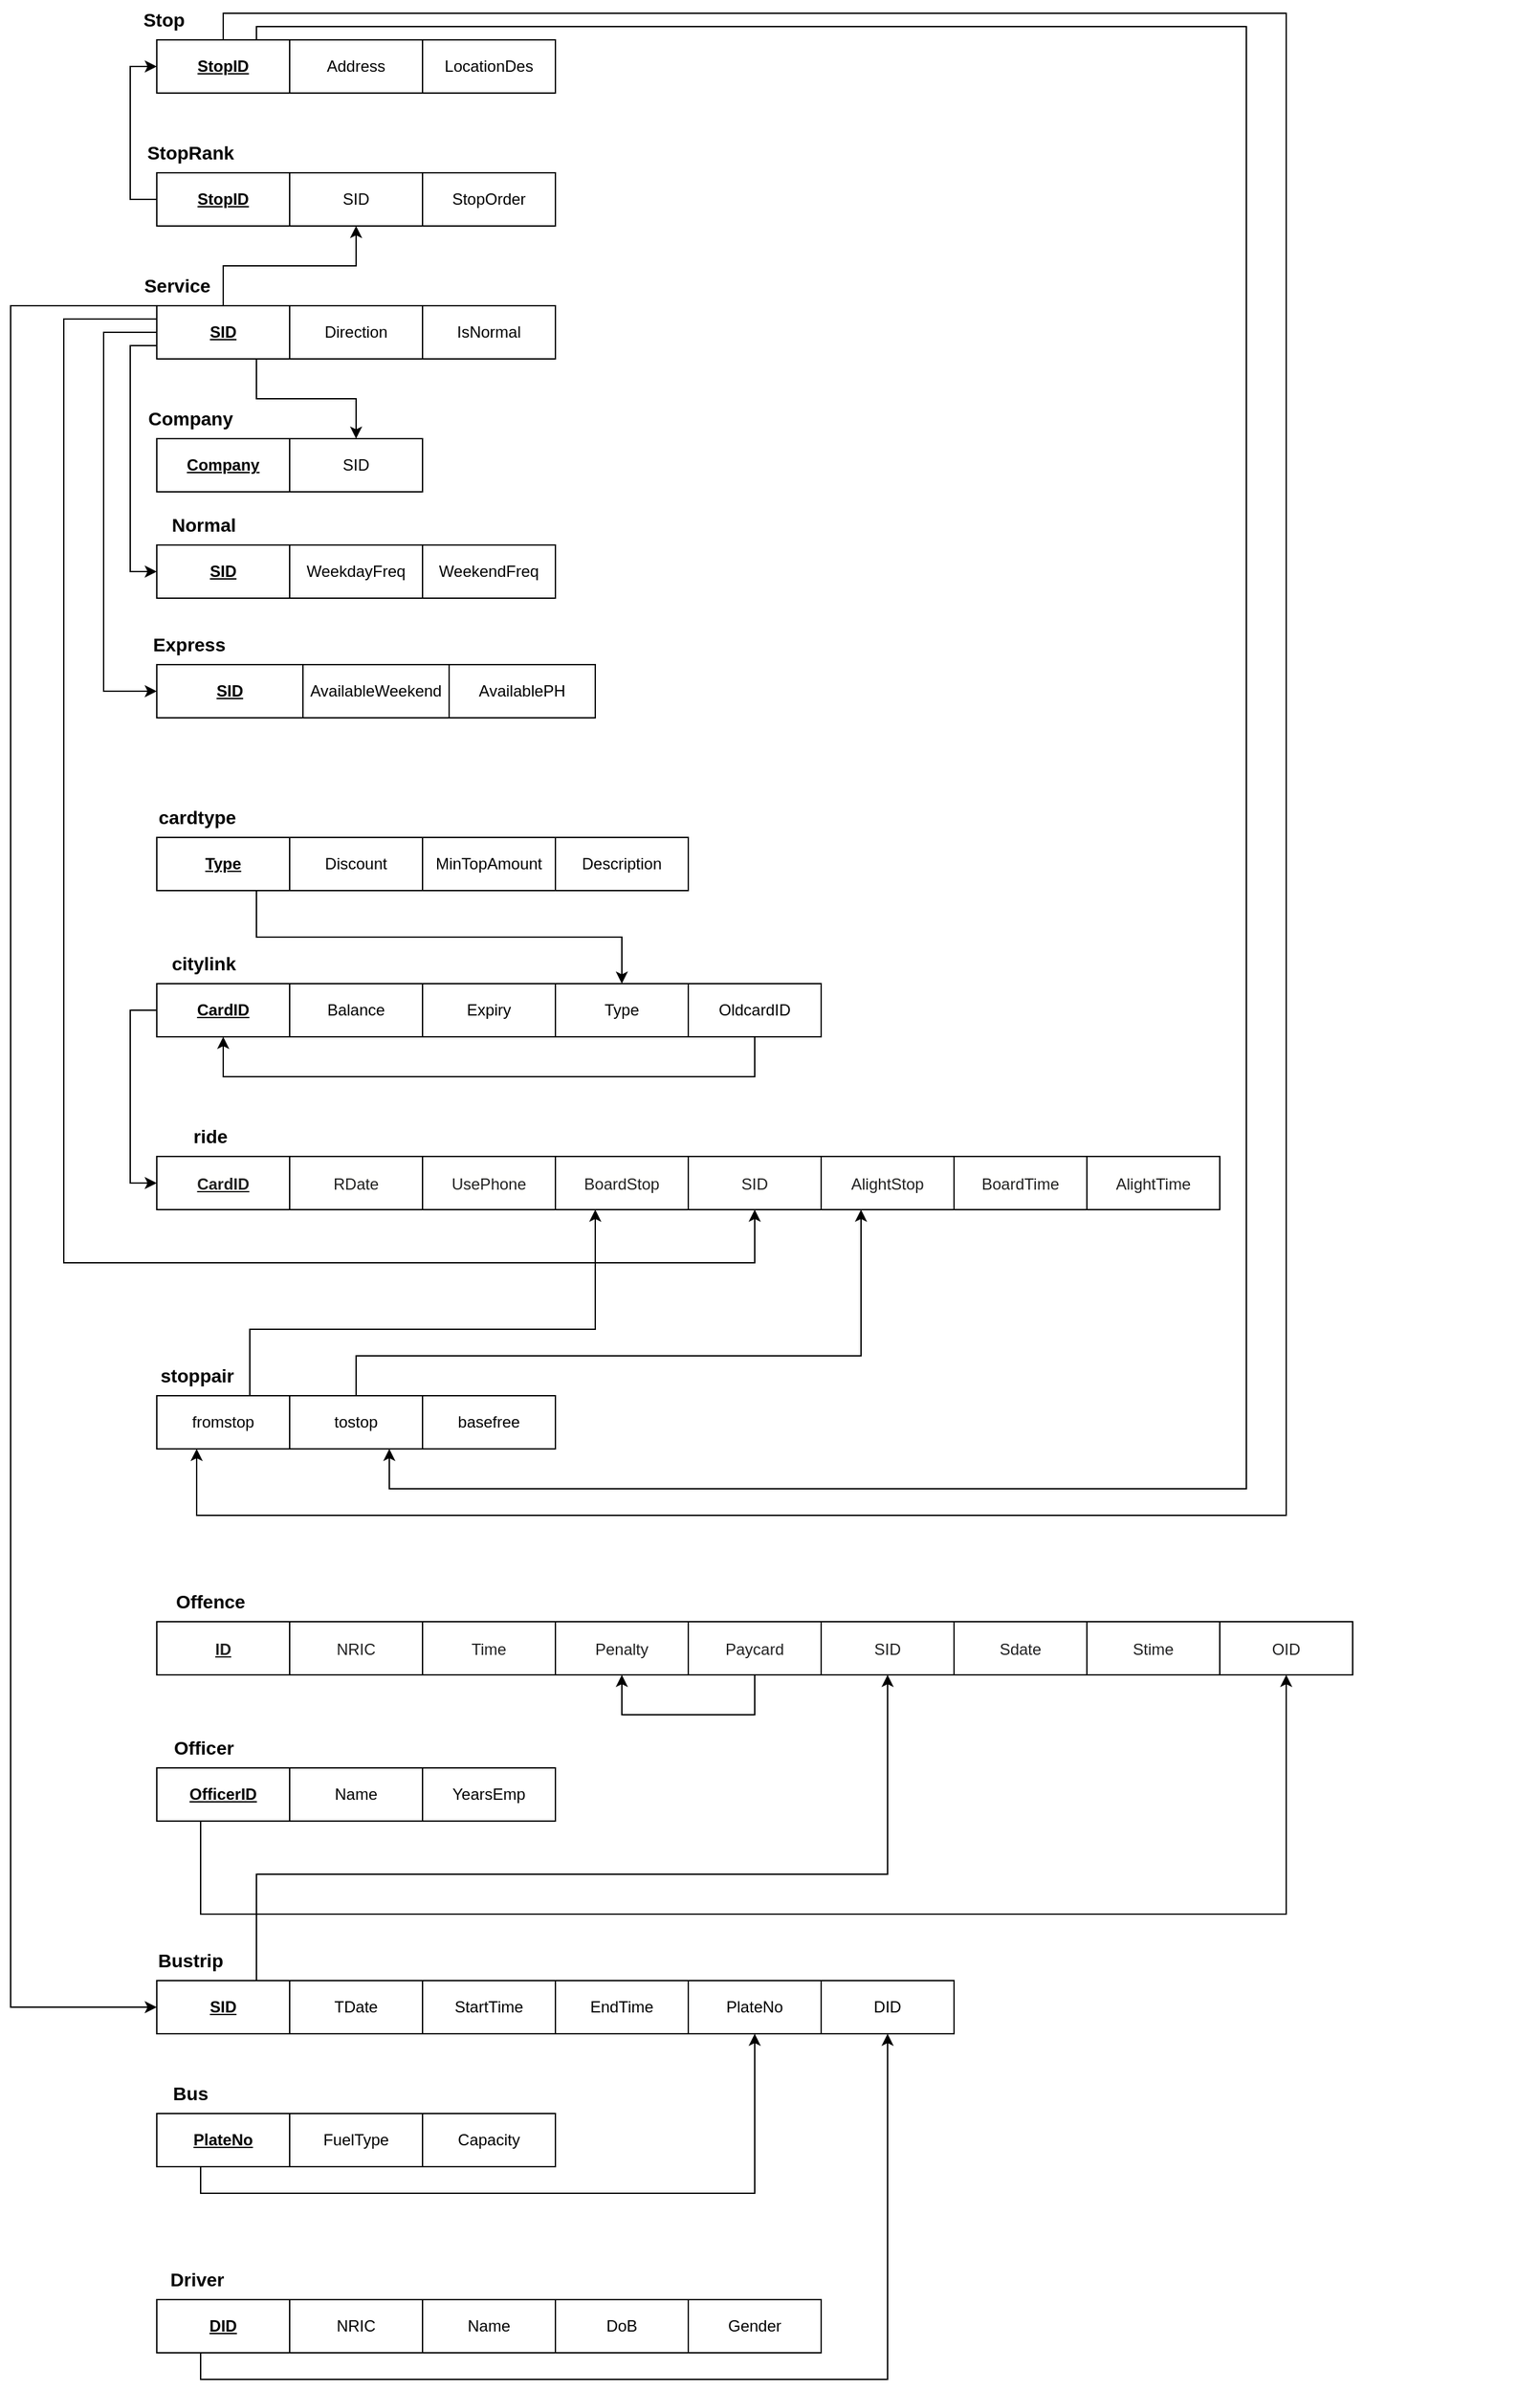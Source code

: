 <mxfile version="21.1.2" type="google">
  <diagram name="Trang-1" id="fohrESQI9anB7jdglD0q">
    <mxGraphModel grid="1" page="1" gridSize="10" guides="1" tooltips="1" connect="1" arrows="1" fold="1" pageScale="1" pageWidth="827" pageHeight="1169" math="0" shadow="0">
      <root>
        <mxCell id="0" />
        <mxCell id="1" parent="0" />
        <mxCell id="jKazzLGA4t1OIknXhIyh-10" value="" style="group" vertex="1" connectable="0" parent="1">
          <mxGeometry x="-750" y="1020" width="310" height="70" as="geometry" />
        </mxCell>
        <mxCell id="jKazzLGA4t1OIknXhIyh-1" value="&lt;b&gt;&lt;u&gt;OfficerID&lt;/u&gt;&lt;/b&gt;" style="whiteSpace=wrap;html=1;align=center;" vertex="1" parent="jKazzLGA4t1OIknXhIyh-10">
          <mxGeometry x="10" y="30" width="100" height="40" as="geometry" />
        </mxCell>
        <mxCell id="jKazzLGA4t1OIknXhIyh-2" value="Name" style="whiteSpace=wrap;html=1;" vertex="1" parent="jKazzLGA4t1OIknXhIyh-10">
          <mxGeometry x="110" y="30" width="100" height="40" as="geometry" />
        </mxCell>
        <mxCell id="jKazzLGA4t1OIknXhIyh-6" value="YearsEmp" style="whiteSpace=wrap;html=1;" vertex="1" parent="jKazzLGA4t1OIknXhIyh-10">
          <mxGeometry x="210" y="30" width="100" height="40" as="geometry" />
        </mxCell>
        <mxCell id="jKazzLGA4t1OIknXhIyh-8" value="&lt;b&gt;&lt;font style=&quot;font-size: 14px;&quot;&gt;Officer&lt;/font&gt;&lt;/b&gt;" style="text;html=1;align=center;verticalAlign=middle;resizable=0;points=[];autosize=1;strokeColor=none;fillColor=none;" vertex="1" parent="jKazzLGA4t1OIknXhIyh-10">
          <mxGeometry x="10" width="70" height="30" as="geometry" />
        </mxCell>
        <mxCell id="jKazzLGA4t1OIknXhIyh-43" value="" style="group;fontFamily=Helvetica;" vertex="1" connectable="0" parent="1">
          <mxGeometry x="-740" y="910" width="900" height="70" as="geometry" />
        </mxCell>
        <mxCell id="jKazzLGA4t1OIknXhIyh-23" value="&lt;div style=&quot;color: rgb(33, 33, 33); background-color: rgb(255, 255, 254); line-height: 16px;&quot;&gt;&lt;b&gt;&lt;u&gt;ID&lt;/u&gt;&lt;/b&gt;&lt;/div&gt;" style="whiteSpace=wrap;html=1;align=center;fontFamily=Helvetica;" vertex="1" parent="jKazzLGA4t1OIknXhIyh-43">
          <mxGeometry y="30" width="100" height="40" as="geometry" />
        </mxCell>
        <mxCell id="jKazzLGA4t1OIknXhIyh-24" value="&lt;div style=&quot;color: rgb(33, 33, 33); background-color: rgb(255, 255, 254); line-height: 16px;&quot;&gt;&lt;div style=&quot;line-height: 16px;&quot;&gt;NRIC&lt;/div&gt;&lt;/div&gt;" style="whiteSpace=wrap;html=1;align=center;fontFamily=Helvetica;" vertex="1" parent="jKazzLGA4t1OIknXhIyh-43">
          <mxGeometry x="100" y="30" width="100" height="40" as="geometry" />
        </mxCell>
        <mxCell id="jKazzLGA4t1OIknXhIyh-25" value="&lt;div style=&quot;color: rgb(33, 33, 33); background-color: rgb(255, 255, 254); line-height: 16px;&quot;&gt;&lt;div style=&quot;line-height: 16px;&quot;&gt;&lt;div style=&quot;line-height: 16px;&quot;&gt;Time&lt;/div&gt;&lt;/div&gt;&lt;/div&gt;" style="whiteSpace=wrap;html=1;align=center;fontFamily=Helvetica;" vertex="1" parent="jKazzLGA4t1OIknXhIyh-43">
          <mxGeometry x="200" y="30" width="100" height="40" as="geometry" />
        </mxCell>
        <mxCell id="jKazzLGA4t1OIknXhIyh-26" value="&lt;div style=&quot;color: rgb(33, 33, 33); background-color: rgb(255, 255, 254); line-height: 16px;&quot;&gt;&lt;div style=&quot;line-height: 16px;&quot;&gt;&lt;div style=&quot;line-height: 16px;&quot;&gt;&lt;div style=&quot;line-height: 16px;&quot;&gt;Penalty&lt;/div&gt;&lt;/div&gt;&lt;/div&gt;&lt;/div&gt;" style="whiteSpace=wrap;html=1;align=center;fontFamily=Helvetica;" vertex="1" parent="jKazzLGA4t1OIknXhIyh-43">
          <mxGeometry x="300" y="30" width="100" height="40" as="geometry" />
        </mxCell>
        <mxCell id="jKazzLGA4t1OIknXhIyh-64" style="edgeStyle=orthogonalEdgeStyle;rounded=0;orthogonalLoop=1;jettySize=auto;html=1;entryX=0.5;entryY=1;entryDx=0;entryDy=0;" edge="1" parent="jKazzLGA4t1OIknXhIyh-43" source="jKazzLGA4t1OIknXhIyh-27" target="jKazzLGA4t1OIknXhIyh-26">
          <mxGeometry relative="1" as="geometry">
            <Array as="points">
              <mxPoint x="450" y="100" />
              <mxPoint x="350" y="100" />
            </Array>
          </mxGeometry>
        </mxCell>
        <mxCell id="jKazzLGA4t1OIknXhIyh-27" value="&lt;div style=&quot;color: rgb(33, 33, 33); background-color: rgb(255, 255, 254); line-height: 16px;&quot;&gt;&lt;div style=&quot;line-height: 16px;&quot;&gt;&lt;div style=&quot;line-height: 16px;&quot;&gt;&lt;div style=&quot;line-height: 16px;&quot;&gt;&lt;div style=&quot;line-height: 16px;&quot;&gt;Paycard&lt;/div&gt;&lt;/div&gt;&lt;/div&gt;&lt;/div&gt;&lt;/div&gt;" style="whiteSpace=wrap;html=1;align=center;fontFamily=Helvetica;" vertex="1" parent="jKazzLGA4t1OIknXhIyh-43">
          <mxGeometry x="400" y="30" width="100" height="40" as="geometry" />
        </mxCell>
        <mxCell id="jKazzLGA4t1OIknXhIyh-28" value="&lt;div style=&quot;color: rgb(33, 33, 33); background-color: rgb(255, 255, 254); line-height: 16px;&quot;&gt;&lt;div style=&quot;line-height: 16px;&quot;&gt;&lt;div style=&quot;line-height: 16px;&quot;&gt;&lt;div style=&quot;line-height: 16px;&quot;&gt;&lt;div style=&quot;line-height: 16px;&quot;&gt;&lt;div style=&quot;line-height: 16px;&quot;&gt;SID&lt;/div&gt;&lt;/div&gt;&lt;/div&gt;&lt;/div&gt;&lt;/div&gt;&lt;/div&gt;" style="whiteSpace=wrap;html=1;align=center;fontFamily=Helvetica;" vertex="1" parent="jKazzLGA4t1OIknXhIyh-43">
          <mxGeometry x="500" y="30" width="100" height="40" as="geometry" />
        </mxCell>
        <mxCell id="jKazzLGA4t1OIknXhIyh-29" value="&lt;b&gt;&lt;font style=&quot;font-size: 14px;&quot;&gt;Offence&lt;/font&gt;&lt;/b&gt;" style="text;html=1;align=center;verticalAlign=middle;resizable=0;points=[];autosize=1;strokeColor=none;fillColor=none;" vertex="1" parent="jKazzLGA4t1OIknXhIyh-43">
          <mxGeometry width="80" height="30" as="geometry" />
        </mxCell>
        <mxCell id="jKazzLGA4t1OIknXhIyh-30" value="&lt;div style=&quot;color: rgb(33, 33, 33); background-color: rgb(255, 255, 254); line-height: 16px;&quot;&gt;&lt;div style=&quot;line-height: 16px;&quot;&gt;&lt;div style=&quot;line-height: 16px;&quot;&gt;&lt;div style=&quot;line-height: 16px;&quot;&gt;&lt;div style=&quot;line-height: 16px;&quot;&gt;&lt;div style=&quot;line-height: 16px;&quot;&gt;&lt;div style=&quot;line-height: 16px;&quot;&gt;Sdate&lt;/div&gt;&lt;/div&gt;&lt;/div&gt;&lt;/div&gt;&lt;/div&gt;&lt;/div&gt;&lt;/div&gt;" style="whiteSpace=wrap;html=1;align=center;fontFamily=Helvetica;" vertex="1" parent="jKazzLGA4t1OIknXhIyh-43">
          <mxGeometry x="600" y="30" width="100" height="40" as="geometry" />
        </mxCell>
        <mxCell id="jKazzLGA4t1OIknXhIyh-31" value="&lt;div style=&quot;color: rgb(33, 33, 33); background-color: rgb(255, 255, 254); line-height: 16px;&quot;&gt;&lt;div style=&quot;line-height: 16px;&quot;&gt;&lt;div style=&quot;line-height: 16px;&quot;&gt;&lt;div style=&quot;line-height: 16px;&quot;&gt;&lt;div style=&quot;line-height: 16px;&quot;&gt;&lt;div style=&quot;line-height: 16px;&quot;&gt;&lt;div style=&quot;line-height: 16px;&quot;&gt;&lt;div style=&quot;line-height: 16px;&quot;&gt;Stime&lt;/div&gt;&lt;/div&gt;&lt;/div&gt;&lt;/div&gt;&lt;/div&gt;&lt;/div&gt;&lt;/div&gt;&lt;/div&gt;" style="whiteSpace=wrap;html=1;align=center;fontFamily=Helvetica;" vertex="1" parent="jKazzLGA4t1OIknXhIyh-43">
          <mxGeometry x="700" y="30" width="100" height="40" as="geometry" />
        </mxCell>
        <mxCell id="jKazzLGA4t1OIknXhIyh-32" value="&lt;div style=&quot;color: rgb(33, 33, 33); background-color: rgb(255, 255, 254); line-height: 16px;&quot;&gt;&lt;div style=&quot;line-height: 16px;&quot;&gt;&lt;div style=&quot;line-height: 16px;&quot;&gt;&lt;div style=&quot;line-height: 16px;&quot;&gt;&lt;div style=&quot;line-height: 16px;&quot;&gt;&lt;div style=&quot;line-height: 16px;&quot;&gt;&lt;div style=&quot;line-height: 16px;&quot;&gt;&lt;div style=&quot;line-height: 16px;&quot;&gt;&lt;div style=&quot;line-height: 16px;&quot;&gt;OID&lt;/div&gt;&lt;/div&gt;&lt;/div&gt;&lt;/div&gt;&lt;/div&gt;&lt;/div&gt;&lt;/div&gt;&lt;/div&gt;&lt;/div&gt;" style="whiteSpace=wrap;html=1;align=center;fontFamily=Helvetica;" vertex="1" parent="jKazzLGA4t1OIknXhIyh-43">
          <mxGeometry x="800" y="30" width="100" height="40" as="geometry" />
        </mxCell>
        <mxCell id="jKazzLGA4t1OIknXhIyh-54" value="" style="group" vertex="1" connectable="0" parent="1">
          <mxGeometry x="-740" y="1280" width="300" height="70" as="geometry" />
        </mxCell>
        <mxCell id="jKazzLGA4t1OIknXhIyh-39" value="&lt;b&gt;&lt;u&gt;PlateNo&lt;/u&gt;&lt;/b&gt;" style="whiteSpace=wrap;html=1;align=center;" vertex="1" parent="jKazzLGA4t1OIknXhIyh-54">
          <mxGeometry y="30" width="100" height="40" as="geometry" />
        </mxCell>
        <mxCell id="jKazzLGA4t1OIknXhIyh-40" value="FuelType" style="whiteSpace=wrap;html=1;align=center;" vertex="1" parent="jKazzLGA4t1OIknXhIyh-54">
          <mxGeometry x="100" y="30" width="100" height="40" as="geometry" />
        </mxCell>
        <mxCell id="jKazzLGA4t1OIknXhIyh-41" value="Capacity" style="whiteSpace=wrap;html=1;align=center;" vertex="1" parent="jKazzLGA4t1OIknXhIyh-54">
          <mxGeometry x="200" y="30" width="100" height="40" as="geometry" />
        </mxCell>
        <mxCell id="jKazzLGA4t1OIknXhIyh-42" value="&lt;b&gt;&lt;font style=&quot;font-size: 14px;&quot;&gt;Bus&lt;/font&gt;&lt;/b&gt;" style="text;html=1;align=center;verticalAlign=middle;resizable=0;points=[];autosize=1;strokeColor=none;fillColor=none;" vertex="1" parent="jKazzLGA4t1OIknXhIyh-54">
          <mxGeometry width="50" height="30" as="geometry" />
        </mxCell>
        <mxCell id="jKazzLGA4t1OIknXhIyh-55" value="" style="group" vertex="1" connectable="0" parent="1">
          <mxGeometry x="-740" y="1400" width="500" height="70" as="geometry" />
        </mxCell>
        <mxCell id="jKazzLGA4t1OIknXhIyh-33" value="&lt;b&gt;&lt;u&gt;DID&lt;/u&gt;&lt;/b&gt;" style="whiteSpace=wrap;html=1;align=center;" vertex="1" parent="jKazzLGA4t1OIknXhIyh-55">
          <mxGeometry y="50" width="100" height="40" as="geometry" />
        </mxCell>
        <mxCell id="jKazzLGA4t1OIknXhIyh-34" value="NRIC" style="whiteSpace=wrap;html=1;align=center;" vertex="1" parent="jKazzLGA4t1OIknXhIyh-55">
          <mxGeometry x="100" y="50" width="100" height="40" as="geometry" />
        </mxCell>
        <mxCell id="jKazzLGA4t1OIknXhIyh-35" value="Name" style="whiteSpace=wrap;html=1;align=center;" vertex="1" parent="jKazzLGA4t1OIknXhIyh-55">
          <mxGeometry x="200" y="50" width="100" height="40" as="geometry" />
        </mxCell>
        <mxCell id="jKazzLGA4t1OIknXhIyh-36" value="DoB" style="whiteSpace=wrap;html=1;align=center;" vertex="1" parent="jKazzLGA4t1OIknXhIyh-55">
          <mxGeometry x="300" y="50" width="100" height="40" as="geometry" />
        </mxCell>
        <mxCell id="jKazzLGA4t1OIknXhIyh-37" value="Gender" style="whiteSpace=wrap;html=1;align=center;" vertex="1" parent="jKazzLGA4t1OIknXhIyh-55">
          <mxGeometry x="400" y="50" width="100" height="40" as="geometry" />
        </mxCell>
        <mxCell id="jKazzLGA4t1OIknXhIyh-38" value="&lt;b&gt;&lt;font style=&quot;font-size: 14px;&quot;&gt;Driver&lt;/font&gt;&lt;/b&gt;" style="text;html=1;align=center;verticalAlign=middle;resizable=0;points=[];autosize=1;strokeColor=none;fillColor=none;" vertex="1" parent="jKazzLGA4t1OIknXhIyh-55">
          <mxGeometry y="20" width="60" height="30" as="geometry" />
        </mxCell>
        <mxCell id="jKazzLGA4t1OIknXhIyh-56" value="" style="group" vertex="1" connectable="0" parent="1">
          <mxGeometry x="-750" y="1180" width="610" height="70" as="geometry" />
        </mxCell>
        <mxCell id="EUw8EhEZ4q8oBvskHvC--5" style="edgeStyle=orthogonalEdgeStyle;rounded=0;orthogonalLoop=1;jettySize=auto;html=1;exitX=0;exitY=0.5;exitDx=0;exitDy=0;" edge="1" parent="jKazzLGA4t1OIknXhIyh-56" source="jKazzLGA4t1OIknXhIyh-44">
          <mxGeometry relative="1" as="geometry">
            <mxPoint x="10.235" y="50" as="targetPoint" />
          </mxGeometry>
        </mxCell>
        <mxCell id="jKazzLGA4t1OIknXhIyh-44" value="&lt;b&gt;&lt;u&gt;SID&lt;/u&gt;&lt;/b&gt;" style="whiteSpace=wrap;html=1;align=center;" vertex="1" parent="jKazzLGA4t1OIknXhIyh-56">
          <mxGeometry x="10" y="30" width="100" height="40" as="geometry" />
        </mxCell>
        <mxCell id="jKazzLGA4t1OIknXhIyh-45" value="TDate" style="whiteSpace=wrap;html=1;align=center;" vertex="1" parent="jKazzLGA4t1OIknXhIyh-56">
          <mxGeometry x="110" y="30" width="100" height="40" as="geometry" />
        </mxCell>
        <mxCell id="jKazzLGA4t1OIknXhIyh-46" value="StartTime" style="whiteSpace=wrap;html=1;align=center;" vertex="1" parent="jKazzLGA4t1OIknXhIyh-56">
          <mxGeometry x="210" y="30" width="100" height="40" as="geometry" />
        </mxCell>
        <mxCell id="jKazzLGA4t1OIknXhIyh-47" value="EndTime" style="whiteSpace=wrap;html=1;align=center;" vertex="1" parent="jKazzLGA4t1OIknXhIyh-56">
          <mxGeometry x="310" y="30" width="100" height="40" as="geometry" />
        </mxCell>
        <mxCell id="jKazzLGA4t1OIknXhIyh-48" value="PlateNo" style="whiteSpace=wrap;html=1;align=center;" vertex="1" parent="jKazzLGA4t1OIknXhIyh-56">
          <mxGeometry x="410" y="30" width="100" height="40" as="geometry" />
        </mxCell>
        <mxCell id="jKazzLGA4t1OIknXhIyh-49" value="DID" style="whiteSpace=wrap;html=1;align=center;" vertex="1" parent="jKazzLGA4t1OIknXhIyh-56">
          <mxGeometry x="510" y="30" width="100" height="40" as="geometry" />
        </mxCell>
        <mxCell id="jKazzLGA4t1OIknXhIyh-50" value="&lt;font style=&quot;font-size: 14px;&quot;&gt;&lt;b&gt;Bustrip&lt;/b&gt;&lt;/font&gt;" style="text;html=1;align=center;verticalAlign=middle;resizable=0;points=[];autosize=1;strokeColor=none;fillColor=none;" vertex="1" parent="jKazzLGA4t1OIknXhIyh-56">
          <mxGeometry width="70" height="30" as="geometry" />
        </mxCell>
        <mxCell id="jKazzLGA4t1OIknXhIyh-58" style="edgeStyle=orthogonalEdgeStyle;rounded=0;orthogonalLoop=1;jettySize=auto;html=1;entryX=0.5;entryY=1;entryDx=0;entryDy=0;" edge="1" parent="1" source="jKazzLGA4t1OIknXhIyh-1" target="jKazzLGA4t1OIknXhIyh-32">
          <mxGeometry relative="1" as="geometry">
            <mxPoint x="313" y="1370" as="targetPoint" />
            <Array as="points">
              <mxPoint x="-707" y="1160" />
              <mxPoint x="110" y="1160" />
            </Array>
          </mxGeometry>
        </mxCell>
        <mxCell id="jKazzLGA4t1OIknXhIyh-60" style="edgeStyle=orthogonalEdgeStyle;rounded=0;orthogonalLoop=1;jettySize=auto;html=1;entryX=0.5;entryY=1;entryDx=0;entryDy=0;" edge="1" parent="1" source="jKazzLGA4t1OIknXhIyh-39" target="jKazzLGA4t1OIknXhIyh-48">
          <mxGeometry relative="1" as="geometry">
            <Array as="points">
              <mxPoint x="-707" y="1370" />
              <mxPoint x="-290" y="1370" />
            </Array>
            <mxPoint x="-290" y="1280" as="targetPoint" />
          </mxGeometry>
        </mxCell>
        <mxCell id="jKazzLGA4t1OIknXhIyh-61" style="edgeStyle=orthogonalEdgeStyle;rounded=0;orthogonalLoop=1;jettySize=auto;html=1;entryX=0.5;entryY=1;entryDx=0;entryDy=0;" edge="1" parent="1" source="jKazzLGA4t1OIknXhIyh-33" target="jKazzLGA4t1OIknXhIyh-49">
          <mxGeometry relative="1" as="geometry">
            <Array as="points">
              <mxPoint x="-707" y="1510" />
              <mxPoint x="-190" y="1510" />
            </Array>
          </mxGeometry>
        </mxCell>
        <mxCell id="t45wqodUu4C3QuuON0F5-1" value="" style="group" connectable="0" vertex="1" parent="1">
          <mxGeometry x="-760" y="-280" width="300" height="70" as="geometry" />
        </mxCell>
        <mxCell id="t45wqodUu4C3QuuON0F5-2" value="&lt;b&gt;&lt;u&gt;StopID&lt;/u&gt;&lt;/b&gt;" style="whiteSpace=wrap;html=1;align=center;" vertex="1" parent="t45wqodUu4C3QuuON0F5-1">
          <mxGeometry x="20" y="30" width="100" height="40" as="geometry" />
        </mxCell>
        <mxCell id="t45wqodUu4C3QuuON0F5-5" value="&lt;b&gt;&lt;font style=&quot;font-size: 14px;&quot;&gt;Stop&lt;/font&gt;&lt;/b&gt;" style="text;html=1;align=center;verticalAlign=middle;resizable=0;points=[];autosize=1;strokeColor=none;fillColor=none;" vertex="1" parent="t45wqodUu4C3QuuON0F5-1">
          <mxGeometry width="50" height="30" as="geometry" />
        </mxCell>
        <mxCell id="t45wqodUu4C3QuuON0F5-8" value="Address" style="whiteSpace=wrap;html=1;align=center;" vertex="1" parent="t45wqodUu4C3QuuON0F5-1">
          <mxGeometry x="120" y="30" width="100" height="40" as="geometry" />
        </mxCell>
        <mxCell id="t45wqodUu4C3QuuON0F5-9" value="LocationDes" style="whiteSpace=wrap;html=1;align=center;" vertex="1" parent="t45wqodUu4C3QuuON0F5-1">
          <mxGeometry x="220" y="30" width="100" height="40" as="geometry" />
        </mxCell>
        <mxCell id="t45wqodUu4C3QuuON0F5-11" value="" style="group" connectable="0" vertex="1" parent="1">
          <mxGeometry x="-740" y="-180" width="300" height="70" as="geometry" />
        </mxCell>
        <mxCell id="t45wqodUu4C3QuuON0F5-12" value="&lt;b&gt;&lt;u&gt;StopID&lt;/u&gt;&lt;/b&gt;" style="whiteSpace=wrap;html=1;align=center;" vertex="1" parent="t45wqodUu4C3QuuON0F5-11">
          <mxGeometry y="30" width="100" height="40" as="geometry" />
        </mxCell>
        <mxCell id="t45wqodUu4C3QuuON0F5-13" value="SID" style="whiteSpace=wrap;html=1;align=center;" vertex="1" parent="t45wqodUu4C3QuuON0F5-11">
          <mxGeometry x="100" y="30" width="100" height="40" as="geometry" />
        </mxCell>
        <mxCell id="t45wqodUu4C3QuuON0F5-14" value="StopOrder" style="whiteSpace=wrap;html=1;align=center;" vertex="1" parent="t45wqodUu4C3QuuON0F5-11">
          <mxGeometry x="200" y="30" width="100" height="40" as="geometry" />
        </mxCell>
        <mxCell id="t45wqodUu4C3QuuON0F5-15" value="&lt;b&gt;&lt;font style=&quot;font-size: 14px;&quot;&gt;StopRank&lt;/font&gt;&lt;/b&gt;" style="text;html=1;align=center;verticalAlign=middle;resizable=0;points=[];autosize=1;strokeColor=none;fillColor=none;" vertex="1" parent="t45wqodUu4C3QuuON0F5-11">
          <mxGeometry x="-20" width="90" height="30" as="geometry" />
        </mxCell>
        <mxCell id="t45wqodUu4C3QuuON0F5-16" value="" style="group" connectable="0" vertex="1" parent="1">
          <mxGeometry x="-740" y="-80" width="300" height="70" as="geometry" />
        </mxCell>
        <mxCell id="t45wqodUu4C3QuuON0F5-17" value="&lt;b&gt;&lt;u&gt;SID&lt;/u&gt;&lt;/b&gt;" style="whiteSpace=wrap;html=1;align=center;" vertex="1" parent="t45wqodUu4C3QuuON0F5-16">
          <mxGeometry y="30" width="100" height="40" as="geometry" />
        </mxCell>
        <mxCell id="t45wqodUu4C3QuuON0F5-18" value="Direction" style="whiteSpace=wrap;html=1;align=center;" vertex="1" parent="t45wqodUu4C3QuuON0F5-16">
          <mxGeometry x="100" y="30" width="100" height="40" as="geometry" />
        </mxCell>
        <mxCell id="t45wqodUu4C3QuuON0F5-19" value="IsNormal" style="whiteSpace=wrap;html=1;align=center;" vertex="1" parent="t45wqodUu4C3QuuON0F5-16">
          <mxGeometry x="200" y="30" width="100" height="40" as="geometry" />
        </mxCell>
        <mxCell id="t45wqodUu4C3QuuON0F5-20" value="&lt;b&gt;&lt;font style=&quot;font-size: 14px;&quot;&gt;Service&lt;/font&gt;&lt;/b&gt;" style="text;html=1;align=center;verticalAlign=middle;resizable=0;points=[];autosize=1;strokeColor=none;fillColor=none;" vertex="1" parent="t45wqodUu4C3QuuON0F5-16">
          <mxGeometry x="-20" width="70" height="30" as="geometry" />
        </mxCell>
        <mxCell id="t45wqodUu4C3QuuON0F5-33" value="" style="group" connectable="0" vertex="1" parent="1">
          <mxGeometry x="-740" y="190" width="330" height="70" as="geometry" />
        </mxCell>
        <mxCell id="t45wqodUu4C3QuuON0F5-34" value="&lt;b&gt;&lt;u&gt;SID&lt;/u&gt;&lt;/b&gt;" style="whiteSpace=wrap;html=1;align=center;" vertex="1" parent="t45wqodUu4C3QuuON0F5-33">
          <mxGeometry y="30" width="110" height="40" as="geometry" />
        </mxCell>
        <mxCell id="t45wqodUu4C3QuuON0F5-35" value="AvailableWeekend" style="whiteSpace=wrap;html=1;align=center;" vertex="1" parent="t45wqodUu4C3QuuON0F5-33">
          <mxGeometry x="110" y="30" width="110" height="40" as="geometry" />
        </mxCell>
        <mxCell id="t45wqodUu4C3QuuON0F5-36" value="AvailablePH" style="whiteSpace=wrap;html=1;align=center;" vertex="1" parent="t45wqodUu4C3QuuON0F5-33">
          <mxGeometry x="220" y="30" width="110" height="40" as="geometry" />
        </mxCell>
        <mxCell id="t45wqodUu4C3QuuON0F5-37" value="&lt;span style=&quot;font-size: 14px;&quot;&gt;&lt;b&gt;Express&lt;/b&gt;&lt;/span&gt;" style="text;html=1;align=center;verticalAlign=middle;resizable=0;points=[];autosize=1;strokeColor=none;fillColor=none;" vertex="1" parent="t45wqodUu4C3QuuON0F5-33">
          <mxGeometry x="-16.5" width="80" height="30" as="geometry" />
        </mxCell>
        <mxCell id="t45wqodUu4C3QuuON0F5-47" style="edgeStyle=orthogonalEdgeStyle;rounded=0;orthogonalLoop=1;jettySize=auto;html=1;entryX=0.75;entryY=1;entryDx=0;entryDy=0;startArrow=classic;startFill=1;endArrow=none;endFill=0;" edge="1" parent="1" source="t45wqodUu4C3QuuON0F5-23" target="t45wqodUu4C3QuuON0F5-17">
          <mxGeometry relative="1" as="geometry" />
        </mxCell>
        <mxCell id="t45wqodUu4C3QuuON0F5-46" value="" style="group" connectable="0" vertex="1" parent="1">
          <mxGeometry x="-740" y="100" width="300" height="70" as="geometry" />
        </mxCell>
        <mxCell id="t45wqodUu4C3QuuON0F5-27" value="&lt;b&gt;&lt;u&gt;SID&lt;/u&gt;&lt;/b&gt;" style="whiteSpace=wrap;html=1;align=center;" vertex="1" parent="t45wqodUu4C3QuuON0F5-46">
          <mxGeometry y="30" width="100" height="40" as="geometry" />
        </mxCell>
        <mxCell id="t45wqodUu4C3QuuON0F5-28" value="WeekdayFreq" style="whiteSpace=wrap;html=1;align=center;" vertex="1" parent="t45wqodUu4C3QuuON0F5-46">
          <mxGeometry x="100" y="30" width="100" height="40" as="geometry" />
        </mxCell>
        <mxCell id="t45wqodUu4C3QuuON0F5-29" value="WeekendFreq" style="whiteSpace=wrap;html=1;align=center;" vertex="1" parent="t45wqodUu4C3QuuON0F5-46">
          <mxGeometry x="200" y="30" width="100" height="40" as="geometry" />
        </mxCell>
        <mxCell id="t45wqodUu4C3QuuON0F5-30" value="&lt;b&gt;&lt;font style=&quot;font-size: 14px;&quot;&gt;Normal&lt;/font&gt;&lt;/b&gt;" style="text;html=1;align=center;verticalAlign=middle;resizable=0;points=[];autosize=1;strokeColor=none;fillColor=none;" vertex="1" parent="t45wqodUu4C3QuuON0F5-46">
          <mxGeometry width="70" height="30" as="geometry" />
        </mxCell>
        <mxCell id="t45wqodUu4C3QuuON0F5-50" style="edgeStyle=orthogonalEdgeStyle;rounded=0;orthogonalLoop=1;jettySize=auto;html=1;exitX=0;exitY=0.5;exitDx=0;exitDy=0;startArrow=classic;startFill=1;endArrow=none;endFill=0;" edge="1" parent="1" source="t45wqodUu4C3QuuON0F5-34">
          <mxGeometry relative="1" as="geometry">
            <Array as="points">
              <mxPoint x="-780" y="240" />
              <mxPoint x="-780" y="-30" />
              <mxPoint x="-740" y="-30" />
            </Array>
            <mxPoint x="-740" y="-40" as="targetPoint" />
          </mxGeometry>
        </mxCell>
        <mxCell id="t45wqodUu4C3QuuON0F5-51" style="edgeStyle=orthogonalEdgeStyle;rounded=0;orthogonalLoop=1;jettySize=auto;html=1;entryX=0.5;entryY=1;entryDx=0;entryDy=0;" edge="1" parent="1" source="t45wqodUu4C3QuuON0F5-17" target="t45wqodUu4C3QuuON0F5-13">
          <mxGeometry relative="1" as="geometry" />
        </mxCell>
        <mxCell id="t45wqodUu4C3QuuON0F5-52" style="edgeStyle=orthogonalEdgeStyle;rounded=0;orthogonalLoop=1;jettySize=auto;html=1;entryX=0;entryY=0.5;entryDx=0;entryDy=0;exitX=0;exitY=0.5;exitDx=0;exitDy=0;" edge="1" parent="1" source="t45wqodUu4C3QuuON0F5-12" target="t45wqodUu4C3QuuON0F5-2">
          <mxGeometry relative="1" as="geometry" />
        </mxCell>
        <mxCell id="t45wqodUu4C3QuuON0F5-55" value="" style="group" connectable="0" vertex="1" parent="1">
          <mxGeometry x="-760" y="20" width="220" height="70" as="geometry" />
        </mxCell>
        <mxCell id="t45wqodUu4C3QuuON0F5-22" value="&lt;b&gt;&lt;u&gt;Company&lt;/u&gt;&lt;/b&gt;" style="whiteSpace=wrap;html=1;align=center;" vertex="1" parent="t45wqodUu4C3QuuON0F5-55">
          <mxGeometry x="20" y="30" width="100" height="40" as="geometry" />
        </mxCell>
        <mxCell id="t45wqodUu4C3QuuON0F5-23" value="SID" style="whiteSpace=wrap;html=1;align=center;" vertex="1" parent="t45wqodUu4C3QuuON0F5-55">
          <mxGeometry x="120" y="30" width="100" height="40" as="geometry" />
        </mxCell>
        <mxCell id="t45wqodUu4C3QuuON0F5-25" value="&lt;b&gt;&lt;font style=&quot;font-size: 14px;&quot;&gt;Company&lt;/font&gt;&lt;/b&gt;" style="text;html=1;align=center;verticalAlign=middle;resizable=0;points=[];autosize=1;strokeColor=none;fillColor=none;" vertex="1" parent="t45wqodUu4C3QuuON0F5-55">
          <mxGeometry width="90" height="30" as="geometry" />
        </mxCell>
        <mxCell id="qvLfdOs_sPp1QoMERJEf-15" value="" style="group" connectable="0" vertex="1" parent="1">
          <mxGeometry x="-770" y="430" width="1070" height="210" as="geometry" />
        </mxCell>
        <mxCell id="OwLEOcy2ZXjR6w3MGnH5-3" style="edgeStyle=orthogonalEdgeStyle;rounded=0;orthogonalLoop=1;jettySize=auto;html=1;exitX=0;exitY=0.5;exitDx=0;exitDy=0;entryX=0;entryY=0.5;entryDx=0;entryDy=0;" edge="1" parent="qvLfdOs_sPp1QoMERJEf-15" source="qvLfdOs_sPp1QoMERJEf-16" target="qvLfdOs_sPp1QoMERJEf-2">
          <mxGeometry relative="1" as="geometry" />
        </mxCell>
        <mxCell id="qvLfdOs_sPp1QoMERJEf-16" value="&lt;b&gt;&lt;u&gt;CardID&lt;/u&gt;&lt;/b&gt;" style="whiteSpace=wrap;html=1;align=center;" vertex="1" parent="qvLfdOs_sPp1QoMERJEf-15">
          <mxGeometry x="30" y="30" width="100" height="40" as="geometry" />
        </mxCell>
        <mxCell id="qvLfdOs_sPp1QoMERJEf-17" value="Balance" style="whiteSpace=wrap;html=1;" vertex="1" parent="qvLfdOs_sPp1QoMERJEf-15">
          <mxGeometry x="130" y="30" width="100" height="40" as="geometry" />
        </mxCell>
        <mxCell id="qvLfdOs_sPp1QoMERJEf-18" value="Expiry" style="whiteSpace=wrap;html=1;" vertex="1" parent="qvLfdOs_sPp1QoMERJEf-15">
          <mxGeometry x="230" y="30" width="100" height="40" as="geometry" />
        </mxCell>
        <mxCell id="qvLfdOs_sPp1QoMERJEf-19" value="&lt;b&gt;&lt;font style=&quot;font-size: 14px;&quot;&gt;citylink&lt;/font&gt;&lt;/b&gt;" style="text;html=1;align=center;verticalAlign=middle;resizable=0;points=[];autosize=1;strokeColor=none;fillColor=none;" vertex="1" parent="qvLfdOs_sPp1QoMERJEf-15">
          <mxGeometry x="30" width="70" height="30" as="geometry" />
        </mxCell>
        <mxCell id="qvLfdOs_sPp1QoMERJEf-22" value="Type" style="whiteSpace=wrap;html=1;" vertex="1" parent="qvLfdOs_sPp1QoMERJEf-15">
          <mxGeometry x="330" y="30" width="100" height="40" as="geometry" />
        </mxCell>
        <mxCell id="hbF0eJlVNenjHxe4zCNd-1" style="edgeStyle=orthogonalEdgeStyle;rounded=0;orthogonalLoop=1;jettySize=auto;html=1;exitX=0.5;exitY=1;exitDx=0;exitDy=0;entryX=0.5;entryY=1;entryDx=0;entryDy=0;" edge="1" parent="qvLfdOs_sPp1QoMERJEf-15" source="qvLfdOs_sPp1QoMERJEf-23" target="qvLfdOs_sPp1QoMERJEf-16">
          <mxGeometry relative="1" as="geometry">
            <mxPoint x="80" y="90" as="targetPoint" />
            <Array as="points">
              <mxPoint x="480" y="100" />
              <mxPoint x="80" y="100" />
            </Array>
          </mxGeometry>
        </mxCell>
        <mxCell id="qvLfdOs_sPp1QoMERJEf-23" value="OldcardID" style="whiteSpace=wrap;html=1;" vertex="1" parent="qvLfdOs_sPp1QoMERJEf-15">
          <mxGeometry x="430" y="30" width="100" height="40" as="geometry" />
        </mxCell>
        <mxCell id="qvLfdOs_sPp1QoMERJEf-1" value="" style="group;fontFamily=Helvetica;" connectable="0" vertex="1" parent="qvLfdOs_sPp1QoMERJEf-15">
          <mxGeometry x="50" y="130" width="900" height="70" as="geometry" />
        </mxCell>
        <mxCell id="qvLfdOs_sPp1QoMERJEf-2" value="&lt;div style=&quot;color: rgb(33, 33, 33); background-color: rgb(255, 255, 254); line-height: 16px;&quot;&gt;&lt;b&gt;&lt;u&gt;CardID&lt;/u&gt;&lt;/b&gt;&lt;/div&gt;" style="whiteSpace=wrap;html=1;align=center;fontFamily=Helvetica;" vertex="1" parent="qvLfdOs_sPp1QoMERJEf-1">
          <mxGeometry x="-20" y="30" width="100" height="40" as="geometry" />
        </mxCell>
        <mxCell id="qvLfdOs_sPp1QoMERJEf-3" value="&lt;div style=&quot;color: rgb(33, 33, 33); background-color: rgb(255, 255, 254); line-height: 16px;&quot;&gt;&lt;div style=&quot;line-height: 16px;&quot;&gt;RDate&lt;/div&gt;&lt;/div&gt;" style="whiteSpace=wrap;html=1;align=center;fontFamily=Helvetica;" vertex="1" parent="qvLfdOs_sPp1QoMERJEf-1">
          <mxGeometry x="80" y="30" width="100" height="40" as="geometry" />
        </mxCell>
        <mxCell id="qvLfdOs_sPp1QoMERJEf-4" value="&lt;div style=&quot;color: rgb(33, 33, 33); background-color: rgb(255, 255, 254); line-height: 16px;&quot;&gt;&lt;div style=&quot;line-height: 16px;&quot;&gt;&lt;div style=&quot;line-height: 16px;&quot;&gt;UsePhone&lt;/div&gt;&lt;/div&gt;&lt;/div&gt;" style="whiteSpace=wrap;html=1;align=center;fontFamily=Helvetica;" vertex="1" parent="qvLfdOs_sPp1QoMERJEf-1">
          <mxGeometry x="180" y="30" width="100" height="40" as="geometry" />
        </mxCell>
        <mxCell id="qvLfdOs_sPp1QoMERJEf-5" value="&lt;div style=&quot;color: rgb(33, 33, 33); background-color: rgb(255, 255, 254); line-height: 16px;&quot;&gt;&lt;div style=&quot;line-height: 16px;&quot;&gt;&lt;div style=&quot;line-height: 16px;&quot;&gt;&lt;div style=&quot;line-height: 16px;&quot;&gt;BoardStop&lt;/div&gt;&lt;/div&gt;&lt;/div&gt;&lt;/div&gt;" style="whiteSpace=wrap;html=1;align=center;fontFamily=Helvetica;" vertex="1" parent="qvLfdOs_sPp1QoMERJEf-1">
          <mxGeometry x="280" y="30" width="100" height="40" as="geometry" />
        </mxCell>
        <mxCell id="qvLfdOs_sPp1QoMERJEf-7" value="&lt;div style=&quot;color: rgb(33, 33, 33); background-color: rgb(255, 255, 254); line-height: 16px;&quot;&gt;&lt;div style=&quot;line-height: 16px;&quot;&gt;&lt;div style=&quot;line-height: 16px;&quot;&gt;&lt;div style=&quot;line-height: 16px;&quot;&gt;&lt;div style=&quot;line-height: 16px;&quot;&gt;SID&lt;/div&gt;&lt;/div&gt;&lt;/div&gt;&lt;/div&gt;&lt;/div&gt;" style="whiteSpace=wrap;html=1;align=center;fontFamily=Helvetica;" vertex="1" parent="qvLfdOs_sPp1QoMERJEf-1">
          <mxGeometry x="380" y="30" width="100" height="40" as="geometry" />
        </mxCell>
        <mxCell id="qvLfdOs_sPp1QoMERJEf-8" value="&lt;div style=&quot;color: rgb(33, 33, 33); background-color: rgb(255, 255, 254); line-height: 16px;&quot;&gt;&lt;div style=&quot;line-height: 16px;&quot;&gt;&lt;div style=&quot;line-height: 16px;&quot;&gt;&lt;div style=&quot;line-height: 16px;&quot;&gt;&lt;div style=&quot;line-height: 16px;&quot;&gt;&lt;div style=&quot;line-height: 16px;&quot;&gt;AlightStop&lt;/div&gt;&lt;/div&gt;&lt;/div&gt;&lt;/div&gt;&lt;/div&gt;&lt;/div&gt;" style="whiteSpace=wrap;html=1;align=center;fontFamily=Helvetica;" vertex="1" parent="qvLfdOs_sPp1QoMERJEf-1">
          <mxGeometry x="480" y="30" width="100" height="40" as="geometry" />
        </mxCell>
        <mxCell id="qvLfdOs_sPp1QoMERJEf-9" value="&lt;b&gt;&lt;font style=&quot;font-size: 14px;&quot;&gt;ride&lt;/font&gt;&lt;/b&gt;" style="text;html=1;align=center;verticalAlign=middle;resizable=0;points=[];autosize=1;strokeColor=none;fillColor=none;" vertex="1" parent="qvLfdOs_sPp1QoMERJEf-1">
          <mxGeometry x="-5" width="50" height="30" as="geometry" />
        </mxCell>
        <mxCell id="qvLfdOs_sPp1QoMERJEf-10" value="&lt;div style=&quot;color: rgb(33, 33, 33); background-color: rgb(255, 255, 254); line-height: 16px;&quot;&gt;&lt;div style=&quot;line-height: 16px;&quot;&gt;&lt;div style=&quot;line-height: 16px;&quot;&gt;&lt;div style=&quot;line-height: 16px;&quot;&gt;&lt;div style=&quot;line-height: 16px;&quot;&gt;&lt;div style=&quot;line-height: 16px;&quot;&gt;&lt;div style=&quot;line-height: 16px;&quot;&gt;BoardTime&lt;/div&gt;&lt;/div&gt;&lt;/div&gt;&lt;/div&gt;&lt;/div&gt;&lt;/div&gt;&lt;/div&gt;" style="whiteSpace=wrap;html=1;align=center;fontFamily=Helvetica;" vertex="1" parent="qvLfdOs_sPp1QoMERJEf-1">
          <mxGeometry x="580" y="30" width="100" height="40" as="geometry" />
        </mxCell>
        <mxCell id="qvLfdOs_sPp1QoMERJEf-11" value="&lt;div style=&quot;color: rgb(33, 33, 33); background-color: rgb(255, 255, 254); line-height: 16px;&quot;&gt;&lt;div style=&quot;line-height: 16px;&quot;&gt;&lt;div style=&quot;line-height: 16px;&quot;&gt;&lt;div style=&quot;line-height: 16px;&quot;&gt;&lt;div style=&quot;line-height: 16px;&quot;&gt;&lt;div style=&quot;line-height: 16px;&quot;&gt;&lt;div style=&quot;line-height: 16px;&quot;&gt;&lt;div style=&quot;line-height: 16px;&quot;&gt;AlightTime&lt;/div&gt;&lt;/div&gt;&lt;/div&gt;&lt;/div&gt;&lt;/div&gt;&lt;/div&gt;&lt;/div&gt;&lt;/div&gt;" style="whiteSpace=wrap;html=1;align=center;fontFamily=Helvetica;" vertex="1" parent="qvLfdOs_sPp1QoMERJEf-1">
          <mxGeometry x="680" y="30" width="100" height="40" as="geometry" />
        </mxCell>
        <mxCell id="qvLfdOs_sPp1QoMERJEf-25" value="" style="group" connectable="0" vertex="1" parent="1">
          <mxGeometry x="-760" y="300" width="500" height="70" as="geometry" />
        </mxCell>
        <mxCell id="qvLfdOs_sPp1QoMERJEf-26" value="&lt;b&gt;&lt;u&gt;Type&lt;/u&gt;&lt;/b&gt;" style="whiteSpace=wrap;html=1;align=center;" vertex="1" parent="qvLfdOs_sPp1QoMERJEf-25">
          <mxGeometry x="20" y="50" width="100" height="40" as="geometry" />
        </mxCell>
        <mxCell id="qvLfdOs_sPp1QoMERJEf-27" value="Discount" style="whiteSpace=wrap;html=1;align=center;" vertex="1" parent="qvLfdOs_sPp1QoMERJEf-25">
          <mxGeometry x="120" y="50" width="100" height="40" as="geometry" />
        </mxCell>
        <mxCell id="qvLfdOs_sPp1QoMERJEf-28" value="MinTopAmount" style="whiteSpace=wrap;html=1;align=center;" vertex="1" parent="qvLfdOs_sPp1QoMERJEf-25">
          <mxGeometry x="220" y="50" width="100" height="40" as="geometry" />
        </mxCell>
        <mxCell id="qvLfdOs_sPp1QoMERJEf-29" value="Description" style="whiteSpace=wrap;html=1;align=center;" vertex="1" parent="qvLfdOs_sPp1QoMERJEf-25">
          <mxGeometry x="320" y="50" width="100" height="40" as="geometry" />
        </mxCell>
        <mxCell id="qvLfdOs_sPp1QoMERJEf-31" value="&lt;b&gt;&lt;font style=&quot;font-size: 14px;&quot;&gt;cardtype&lt;/font&gt;&lt;/b&gt;" style="text;html=1;align=center;verticalAlign=middle;resizable=0;points=[];autosize=1;strokeColor=none;fillColor=none;" vertex="1" parent="qvLfdOs_sPp1QoMERJEf-25">
          <mxGeometry x="10" y="20" width="80" height="30" as="geometry" />
        </mxCell>
        <mxCell id="qvLfdOs_sPp1QoMERJEf-34" value="" style="group" connectable="0" vertex="1" parent="1">
          <mxGeometry x="-800" y="720" width="500" height="70" as="geometry" />
        </mxCell>
        <mxCell id="qvLfdOs_sPp1QoMERJEf-35" value="fromstop" style="whiteSpace=wrap;html=1;align=center;" vertex="1" parent="qvLfdOs_sPp1QoMERJEf-34">
          <mxGeometry x="60" y="50" width="100" height="40" as="geometry" />
        </mxCell>
        <mxCell id="qvLfdOs_sPp1QoMERJEf-36" value="tostop" style="whiteSpace=wrap;html=1;align=center;" vertex="1" parent="qvLfdOs_sPp1QoMERJEf-34">
          <mxGeometry x="160" y="50" width="100" height="40" as="geometry" />
        </mxCell>
        <mxCell id="qvLfdOs_sPp1QoMERJEf-37" value="basefree" style="whiteSpace=wrap;html=1;align=center;" vertex="1" parent="qvLfdOs_sPp1QoMERJEf-34">
          <mxGeometry x="260" y="50" width="100" height="40" as="geometry" />
        </mxCell>
        <mxCell id="qvLfdOs_sPp1QoMERJEf-40" value="&lt;b&gt;&lt;font style=&quot;font-size: 14px;&quot;&gt;stoppair&lt;/font&gt;&lt;/b&gt;" style="text;html=1;align=center;verticalAlign=middle;resizable=0;points=[];autosize=1;strokeColor=none;fillColor=none;" vertex="1" parent="qvLfdOs_sPp1QoMERJEf-34">
          <mxGeometry x="50" y="20" width="80" height="30" as="geometry" />
        </mxCell>
        <mxCell id="qvLfdOs_sPp1QoMERJEf-54" style="edgeStyle=orthogonalEdgeStyle;rounded=0;orthogonalLoop=1;jettySize=auto;html=1;exitX=0.75;exitY=0;exitDx=0;exitDy=0;" edge="1" parent="1" source="qvLfdOs_sPp1QoMERJEf-35" target="qvLfdOs_sPp1QoMERJEf-5">
          <mxGeometry relative="1" as="geometry">
            <Array as="points">
              <mxPoint x="-670" y="770" />
              <mxPoint x="-670" y="720" />
              <mxPoint x="-410" y="720" />
            </Array>
          </mxGeometry>
        </mxCell>
        <mxCell id="qvLfdOs_sPp1QoMERJEf-55" style="edgeStyle=orthogonalEdgeStyle;rounded=0;orthogonalLoop=1;jettySize=auto;html=1;exitX=0.5;exitY=0;exitDx=0;exitDy=0;" edge="1" parent="1" source="qvLfdOs_sPp1QoMERJEf-36" target="qvLfdOs_sPp1QoMERJEf-8">
          <mxGeometry relative="1" as="geometry">
            <Array as="points">
              <mxPoint x="-590" y="740" />
              <mxPoint x="-210" y="740" />
            </Array>
          </mxGeometry>
        </mxCell>
        <mxCell id="EUw8EhEZ4q8oBvskHvC--2" style="edgeStyle=orthogonalEdgeStyle;rounded=0;orthogonalLoop=1;jettySize=auto;html=1;exitX=0;exitY=0.25;exitDx=0;exitDy=0;entryX=0;entryY=0.5;entryDx=0;entryDy=0;" edge="1" parent="1" source="t45wqodUu4C3QuuON0F5-17" target="t45wqodUu4C3QuuON0F5-27">
          <mxGeometry relative="1" as="geometry">
            <Array as="points">
              <mxPoint x="-740" y="-20" />
              <mxPoint x="-760" y="-20" />
              <mxPoint x="-760" y="150" />
            </Array>
          </mxGeometry>
        </mxCell>
        <mxCell id="EUw8EhEZ4q8oBvskHvC--3" style="edgeStyle=orthogonalEdgeStyle;rounded=0;orthogonalLoop=1;jettySize=auto;html=1;exitX=0;exitY=0.25;exitDx=0;exitDy=0;" edge="1" parent="1" source="t45wqodUu4C3QuuON0F5-17">
          <mxGeometry relative="1" as="geometry">
            <mxPoint x="-740" y="1230" as="targetPoint" />
            <Array as="points">
              <mxPoint x="-740" y="-50" />
              <mxPoint x="-850" y="-50" />
              <mxPoint x="-850" y="1230" />
            </Array>
          </mxGeometry>
        </mxCell>
        <mxCell id="hbF0eJlVNenjHxe4zCNd-3" style="edgeStyle=orthogonalEdgeStyle;rounded=0;orthogonalLoop=1;jettySize=auto;html=1;exitX=0.5;exitY=0;exitDx=0;exitDy=0;" edge="1" parent="1" source="t45wqodUu4C3QuuON0F5-2">
          <mxGeometry relative="1" as="geometry">
            <mxPoint x="-710" y="810" as="targetPoint" />
            <mxPoint x="-640" y="-250" as="sourcePoint" />
            <Array as="points">
              <mxPoint x="-690" y="-270" />
              <mxPoint x="110" y="-270" />
              <mxPoint x="110" y="860" />
              <mxPoint x="-710" y="860" />
            </Array>
          </mxGeometry>
        </mxCell>
        <mxCell id="OwLEOcy2ZXjR6w3MGnH5-2" style="edgeStyle=orthogonalEdgeStyle;rounded=0;orthogonalLoop=1;jettySize=auto;html=1;exitX=0.75;exitY=1;exitDx=0;exitDy=0;entryX=0.5;entryY=0;entryDx=0;entryDy=0;" edge="1" parent="1" source="qvLfdOs_sPp1QoMERJEf-26" target="qvLfdOs_sPp1QoMERJEf-22">
          <mxGeometry relative="1" as="geometry" />
        </mxCell>
        <mxCell id="OwLEOcy2ZXjR6w3MGnH5-4" style="edgeStyle=orthogonalEdgeStyle;rounded=0;orthogonalLoop=1;jettySize=auto;html=1;exitX=0;exitY=0.25;exitDx=0;exitDy=0;entryX=0.5;entryY=1;entryDx=0;entryDy=0;" edge="1" parent="1" source="t45wqodUu4C3QuuON0F5-17" target="qvLfdOs_sPp1QoMERJEf-7">
          <mxGeometry relative="1" as="geometry">
            <mxPoint x="-840" y="410" as="targetPoint" />
            <Array as="points">
              <mxPoint x="-810" y="-40" />
              <mxPoint x="-810" y="670" />
              <mxPoint x="-290" y="670" />
            </Array>
          </mxGeometry>
        </mxCell>
        <mxCell id="n3YuYxSiPOgbkO1CuZM5-4" style="edgeStyle=orthogonalEdgeStyle;rounded=0;orthogonalLoop=1;jettySize=auto;html=1;exitX=0.75;exitY=0;exitDx=0;exitDy=0;entryX=0.5;entryY=1;entryDx=0;entryDy=0;" edge="1" parent="1" source="jKazzLGA4t1OIknXhIyh-44" target="jKazzLGA4t1OIknXhIyh-28">
          <mxGeometry relative="1" as="geometry">
            <Array as="points">
              <mxPoint x="-665" y="1130" />
              <mxPoint x="-190" y="1130" />
            </Array>
          </mxGeometry>
        </mxCell>
        <mxCell id="ndoX39C4dO5G3DGLpw36-1" style="edgeStyle=orthogonalEdgeStyle;rounded=0;orthogonalLoop=1;jettySize=auto;html=1;exitX=0.75;exitY=0;exitDx=0;exitDy=0;entryX=0.75;entryY=1;entryDx=0;entryDy=0;" edge="1" parent="1" source="t45wqodUu4C3QuuON0F5-2" target="qvLfdOs_sPp1QoMERJEf-36">
          <mxGeometry relative="1" as="geometry">
            <mxPoint x="-570" y="760" as="targetPoint" />
            <Array as="points">
              <mxPoint x="-665" y="-260" />
              <mxPoint x="80" y="-260" />
              <mxPoint x="80" y="840" />
              <mxPoint x="-565" y="840" />
            </Array>
          </mxGeometry>
        </mxCell>
      </root>
    </mxGraphModel>
  </diagram>
</mxfile>
